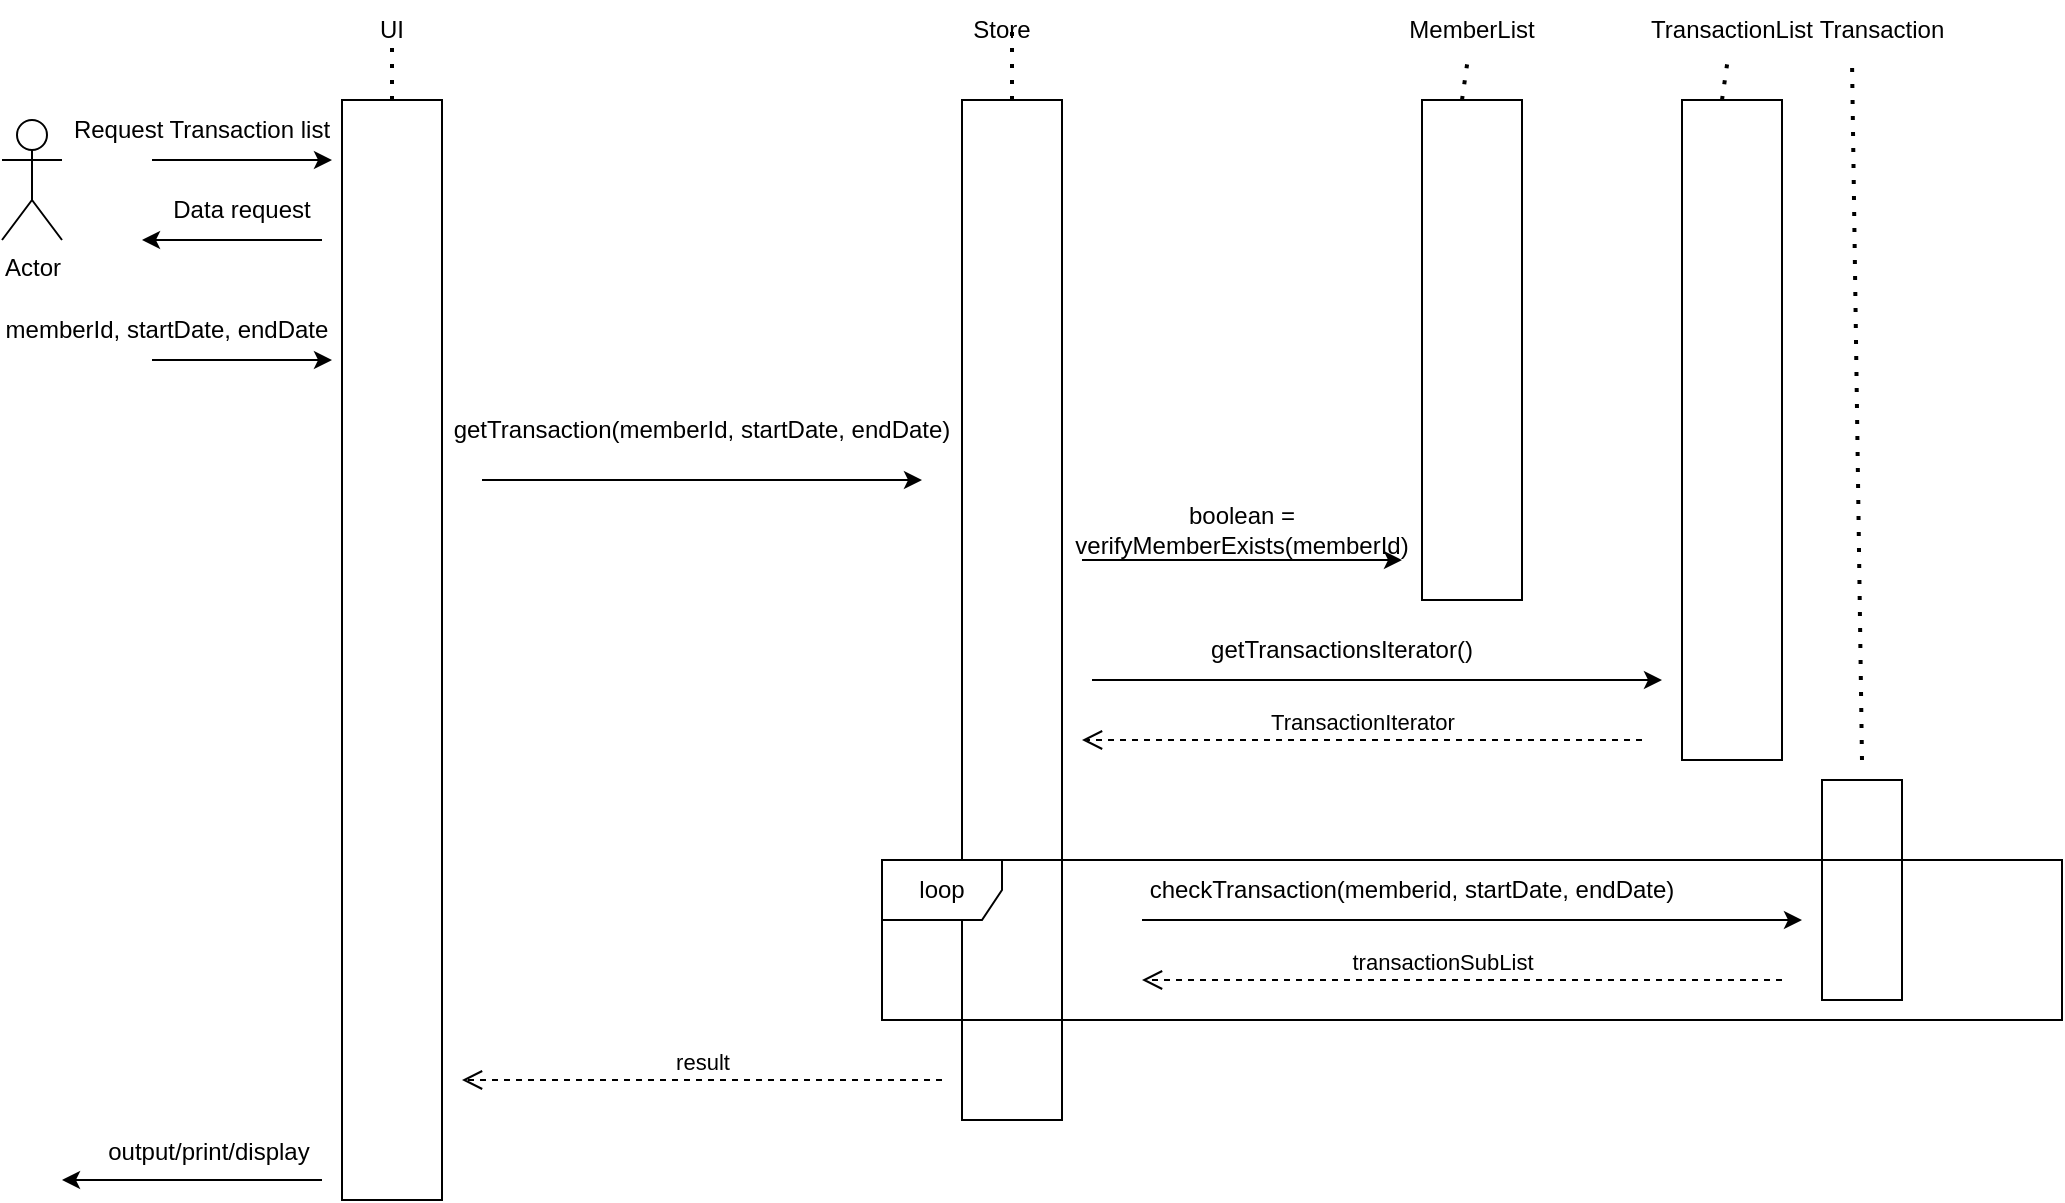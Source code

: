 <mxfile version="15.5.2" type="device"><diagram id="3j5_joSNJV1y-v5nXADG" name="Page-1"><mxGraphModel dx="1195" dy="764" grid="1" gridSize="10" guides="1" tooltips="1" connect="1" arrows="1" fold="1" page="1" pageScale="1" pageWidth="850" pageHeight="1100" math="0" shadow="0"><root><mxCell id="0"/><mxCell id="1" parent="0"/><mxCell id="mraJjaupPUokc_EC7TZn-1" value="Actor" style="shape=umlActor;verticalLabelPosition=bottom;verticalAlign=top;html=1;outlineConnect=0;" vertex="1" parent="1"><mxGeometry x="30" y="130" width="30" height="60" as="geometry"/></mxCell><mxCell id="mraJjaupPUokc_EC7TZn-2" value="" style="rounded=0;whiteSpace=wrap;html=1;" vertex="1" parent="1"><mxGeometry x="200" y="120" width="50" height="550" as="geometry"/></mxCell><mxCell id="mraJjaupPUokc_EC7TZn-4" value="UI" style="text;html=1;strokeColor=none;fillColor=none;align=center;verticalAlign=middle;whiteSpace=wrap;rounded=0;" vertex="1" parent="1"><mxGeometry x="195" y="70" width="60" height="30" as="geometry"/></mxCell><mxCell id="mraJjaupPUokc_EC7TZn-5" value="" style="endArrow=classic;html=1;rounded=0;" edge="1" parent="1"><mxGeometry width="50" height="50" relative="1" as="geometry"><mxPoint x="105" y="150" as="sourcePoint"/><mxPoint x="195" y="150" as="targetPoint"/></mxGeometry></mxCell><mxCell id="mraJjaupPUokc_EC7TZn-6" value="Request Transaction list" style="text;html=1;strokeColor=none;fillColor=none;align=center;verticalAlign=middle;whiteSpace=wrap;rounded=0;" vertex="1" parent="1"><mxGeometry x="60" y="120" width="140" height="30" as="geometry"/></mxCell><mxCell id="mraJjaupPUokc_EC7TZn-7" value="" style="endArrow=classic;html=1;rounded=0;" edge="1" parent="1"><mxGeometry width="50" height="50" relative="1" as="geometry"><mxPoint x="190" y="190" as="sourcePoint"/><mxPoint x="100" y="190" as="targetPoint"/></mxGeometry></mxCell><mxCell id="mraJjaupPUokc_EC7TZn-8" value="Data request" style="text;html=1;strokeColor=none;fillColor=none;align=center;verticalAlign=middle;whiteSpace=wrap;rounded=0;" vertex="1" parent="1"><mxGeometry x="105" y="160" width="90" height="30" as="geometry"/></mxCell><mxCell id="mraJjaupPUokc_EC7TZn-9" value="" style="endArrow=classic;html=1;rounded=0;" edge="1" parent="1"><mxGeometry width="50" height="50" relative="1" as="geometry"><mxPoint x="105" y="250" as="sourcePoint"/><mxPoint x="195" y="250" as="targetPoint"/></mxGeometry></mxCell><mxCell id="mraJjaupPUokc_EC7TZn-10" value="memberId, startDate, endDate" style="text;html=1;strokeColor=none;fillColor=none;align=center;verticalAlign=middle;whiteSpace=wrap;rounded=0;" vertex="1" parent="1"><mxGeometry x="30" y="220" width="165" height="30" as="geometry"/></mxCell><mxCell id="mraJjaupPUokc_EC7TZn-11" value="" style="rounded=0;whiteSpace=wrap;html=1;" vertex="1" parent="1"><mxGeometry x="510" y="120" width="50" height="510" as="geometry"/></mxCell><mxCell id="mraJjaupPUokc_EC7TZn-12" value="Store" style="text;html=1;strokeColor=none;fillColor=none;align=center;verticalAlign=middle;whiteSpace=wrap;rounded=0;" vertex="1" parent="1"><mxGeometry x="500" y="70" width="60" height="30" as="geometry"/></mxCell><mxCell id="mraJjaupPUokc_EC7TZn-13" value="" style="endArrow=classic;html=1;rounded=0;" edge="1" parent="1"><mxGeometry width="50" height="50" relative="1" as="geometry"><mxPoint x="270" y="310" as="sourcePoint"/><mxPoint x="490" y="310" as="targetPoint"/><Array as="points"/></mxGeometry></mxCell><mxCell id="mraJjaupPUokc_EC7TZn-15" value="getTransaction(memberId, startDate, endDate)" style="text;html=1;strokeColor=none;fillColor=none;align=center;verticalAlign=middle;whiteSpace=wrap;rounded=0;" vertex="1" parent="1"><mxGeometry x="250" y="270" width="260" height="30" as="geometry"/></mxCell><mxCell id="mraJjaupPUokc_EC7TZn-16" value="" style="rounded=0;whiteSpace=wrap;html=1;" vertex="1" parent="1"><mxGeometry x="740" y="120" width="50" height="250" as="geometry"/></mxCell><mxCell id="mraJjaupPUokc_EC7TZn-17" value="MemberList" style="text;html=1;strokeColor=none;fillColor=none;align=center;verticalAlign=middle;whiteSpace=wrap;rounded=0;" vertex="1" parent="1"><mxGeometry x="735" y="70" width="60" height="30" as="geometry"/></mxCell><mxCell id="mraJjaupPUokc_EC7TZn-19" value="boolean = verifyMemberExists(memberId)" style="text;html=1;strokeColor=none;fillColor=none;align=center;verticalAlign=middle;whiteSpace=wrap;rounded=0;" vertex="1" parent="1"><mxGeometry x="565" y="320" width="170" height="30" as="geometry"/></mxCell><mxCell id="mraJjaupPUokc_EC7TZn-22" value="" style="rounded=0;whiteSpace=wrap;html=1;" vertex="1" parent="1"><mxGeometry x="870" y="120" width="50" height="330" as="geometry"/></mxCell><mxCell id="mraJjaupPUokc_EC7TZn-23" value="TransactionList" style="text;html=1;strokeColor=none;fillColor=none;align=center;verticalAlign=middle;whiteSpace=wrap;rounded=0;" vertex="1" parent="1"><mxGeometry x="865" y="70" width="60" height="30" as="geometry"/></mxCell><mxCell id="mraJjaupPUokc_EC7TZn-25" value="getTransactionsIterator()" style="text;html=1;strokeColor=none;fillColor=none;align=center;verticalAlign=middle;whiteSpace=wrap;rounded=0;" vertex="1" parent="1"><mxGeometry x="560" y="380" width="280" height="30" as="geometry"/></mxCell><mxCell id="mraJjaupPUokc_EC7TZn-37" value="" style="rounded=0;whiteSpace=wrap;html=1;" vertex="1" parent="1"><mxGeometry x="940" y="460" width="40" height="110" as="geometry"/></mxCell><mxCell id="mraJjaupPUokc_EC7TZn-38" value="Transaction" style="text;html=1;strokeColor=none;fillColor=none;align=center;verticalAlign=middle;whiteSpace=wrap;rounded=0;" vertex="1" parent="1"><mxGeometry x="940" y="70" width="60" height="30" as="geometry"/></mxCell><mxCell id="mraJjaupPUokc_EC7TZn-40" value="checkTransaction(memberid, startDate, endDate)" style="text;html=1;strokeColor=none;fillColor=none;align=center;verticalAlign=middle;whiteSpace=wrap;rounded=0;" vertex="1" parent="1"><mxGeometry x="590" y="500" width="290" height="30" as="geometry"/></mxCell><mxCell id="mraJjaupPUokc_EC7TZn-51" value="" style="endArrow=classic;html=1;rounded=0;" edge="1" parent="1"><mxGeometry width="50" height="50" relative="1" as="geometry"><mxPoint x="190" y="660" as="sourcePoint"/><mxPoint x="60" y="660" as="targetPoint"/></mxGeometry></mxCell><mxCell id="mraJjaupPUokc_EC7TZn-52" value="output/print/display" style="text;html=1;strokeColor=none;fillColor=none;align=center;verticalAlign=middle;whiteSpace=wrap;rounded=0;" vertex="1" parent="1"><mxGeometry x="76" y="631" width="115" height="30" as="geometry"/></mxCell><mxCell id="mraJjaupPUokc_EC7TZn-61" value="" style="endArrow=classic;html=1;rounded=0;" edge="1" parent="1"><mxGeometry width="50" height="50" relative="1" as="geometry"><mxPoint x="570" y="350" as="sourcePoint"/><mxPoint x="730" y="350" as="targetPoint"/><Array as="points"/></mxGeometry></mxCell><mxCell id="mraJjaupPUokc_EC7TZn-65" value="" style="endArrow=classic;html=1;rounded=0;" edge="1" parent="1"><mxGeometry width="50" height="50" relative="1" as="geometry"><mxPoint x="575" y="410" as="sourcePoint"/><mxPoint x="860" y="410" as="targetPoint"/><Array as="points"/></mxGeometry></mxCell><mxCell id="mraJjaupPUokc_EC7TZn-67" value="TransactionIterator" style="html=1;verticalAlign=bottom;endArrow=open;dashed=1;endSize=8;rounded=0;" edge="1" parent="1"><mxGeometry relative="1" as="geometry"><mxPoint x="850" y="440" as="sourcePoint"/><mxPoint x="570" y="440" as="targetPoint"/></mxGeometry></mxCell><mxCell id="mraJjaupPUokc_EC7TZn-69" value="loop" style="shape=umlFrame;whiteSpace=wrap;html=1;" vertex="1" parent="1"><mxGeometry x="470" y="500" width="590" height="80" as="geometry"/></mxCell><mxCell id="mraJjaupPUokc_EC7TZn-70" value="" style="endArrow=none;dashed=1;html=1;dashPattern=1 3;strokeWidth=2;rounded=0;exitX=0.5;exitY=0;exitDx=0;exitDy=0;" edge="1" parent="1" source="mraJjaupPUokc_EC7TZn-2"><mxGeometry width="50" height="50" relative="1" as="geometry"><mxPoint x="180" y="140" as="sourcePoint"/><mxPoint x="225" y="90" as="targetPoint"/></mxGeometry></mxCell><mxCell id="mraJjaupPUokc_EC7TZn-71" value="" style="endArrow=none;dashed=1;html=1;dashPattern=1 3;strokeWidth=2;rounded=0;exitX=0.5;exitY=0;exitDx=0;exitDy=0;" edge="1" parent="1" source="mraJjaupPUokc_EC7TZn-11"><mxGeometry width="50" height="50" relative="1" as="geometry"><mxPoint x="450" y="150" as="sourcePoint"/><mxPoint x="535" y="85" as="targetPoint"/></mxGeometry></mxCell><mxCell id="mraJjaupPUokc_EC7TZn-72" value="" style="endArrow=none;dashed=1;html=1;dashPattern=1 3;strokeWidth=2;rounded=0;" edge="1" parent="1" target="mraJjaupPUokc_EC7TZn-17"><mxGeometry width="50" height="50" relative="1" as="geometry"><mxPoint x="760" y="120" as="sourcePoint"/><mxPoint x="790" y="90" as="targetPoint"/></mxGeometry></mxCell><mxCell id="mraJjaupPUokc_EC7TZn-73" value="" style="endArrow=none;dashed=1;html=1;dashPattern=1 3;strokeWidth=2;rounded=0;" edge="1" parent="1" target="mraJjaupPUokc_EC7TZn-23"><mxGeometry width="50" height="50" relative="1" as="geometry"><mxPoint x="890" y="120" as="sourcePoint"/><mxPoint x="920" y="90" as="targetPoint"/></mxGeometry></mxCell><mxCell id="mraJjaupPUokc_EC7TZn-74" value="" style="endArrow=none;dashed=1;html=1;dashPattern=1 3;strokeWidth=2;rounded=0;entryX=0.25;entryY=1;entryDx=0;entryDy=0;" edge="1" parent="1" target="mraJjaupPUokc_EC7TZn-38"><mxGeometry width="50" height="50" relative="1" as="geometry"><mxPoint x="960" y="450" as="sourcePoint"/><mxPoint x="1000" y="100" as="targetPoint"/></mxGeometry></mxCell><mxCell id="mraJjaupPUokc_EC7TZn-76" value="" style="endArrow=classic;html=1;rounded=0;" edge="1" parent="1"><mxGeometry width="50" height="50" relative="1" as="geometry"><mxPoint x="600" y="530" as="sourcePoint"/><mxPoint x="930" y="530" as="targetPoint"/><Array as="points"/></mxGeometry></mxCell><mxCell id="mraJjaupPUokc_EC7TZn-78" value="transactionSubList" style="html=1;verticalAlign=bottom;endArrow=open;dashed=1;endSize=8;rounded=0;" edge="1" parent="1"><mxGeometry x="0.062" relative="1" as="geometry"><mxPoint x="920" y="560" as="sourcePoint"/><mxPoint x="600" y="560" as="targetPoint"/><mxPoint as="offset"/></mxGeometry></mxCell><mxCell id="mraJjaupPUokc_EC7TZn-79" value="result" style="html=1;verticalAlign=bottom;endArrow=open;dashed=1;endSize=8;rounded=0;" edge="1" parent="1"><mxGeometry relative="1" as="geometry"><mxPoint x="500" y="610" as="sourcePoint"/><mxPoint x="260" y="610" as="targetPoint"/><mxPoint as="offset"/></mxGeometry></mxCell></root></mxGraphModel></diagram></mxfile>